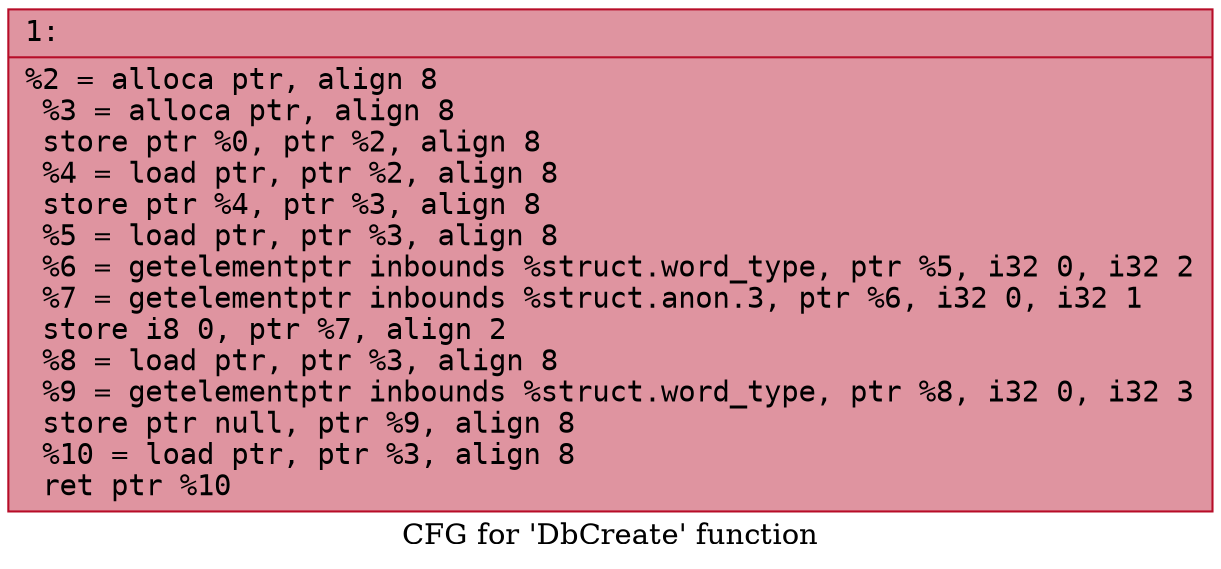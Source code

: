 digraph "CFG for 'DbCreate' function" {
	label="CFG for 'DbCreate' function";

	Node0x60000388c5f0 [shape=record,color="#b70d28ff", style=filled, fillcolor="#b70d2870" fontname="Courier",label="{1:\l|  %2 = alloca ptr, align 8\l  %3 = alloca ptr, align 8\l  store ptr %0, ptr %2, align 8\l  %4 = load ptr, ptr %2, align 8\l  store ptr %4, ptr %3, align 8\l  %5 = load ptr, ptr %3, align 8\l  %6 = getelementptr inbounds %struct.word_type, ptr %5, i32 0, i32 2\l  %7 = getelementptr inbounds %struct.anon.3, ptr %6, i32 0, i32 1\l  store i8 0, ptr %7, align 2\l  %8 = load ptr, ptr %3, align 8\l  %9 = getelementptr inbounds %struct.word_type, ptr %8, i32 0, i32 3\l  store ptr null, ptr %9, align 8\l  %10 = load ptr, ptr %3, align 8\l  ret ptr %10\l}"];
}
